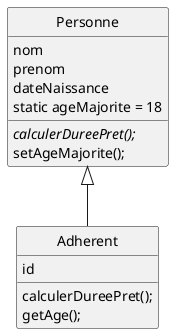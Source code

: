 @startuml
hide circle
class Personne {
nom
prenom
dateNaissance
static ageMajorite = 18
calculerDureePret(); {abstract}
setAgeMajorite();
}
class Adherent extends Personne {
id
calculerDureePret();
getAge();
}
@enduml
